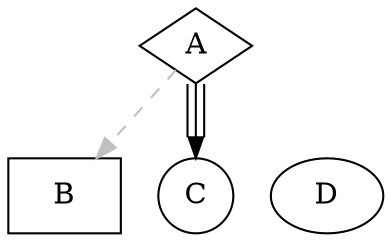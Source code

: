 digraph test18446744073709551614 {

  A [shape=diamond]
  B [shape=box]
  C [shape=circle]

  A -> B [style=dashed, color=grey]
  A -> C [color="black:invis:black:invis:black"]
  A -> D [penwidth=340282366920938463463374607431768211460, arrowhead=none]

}
